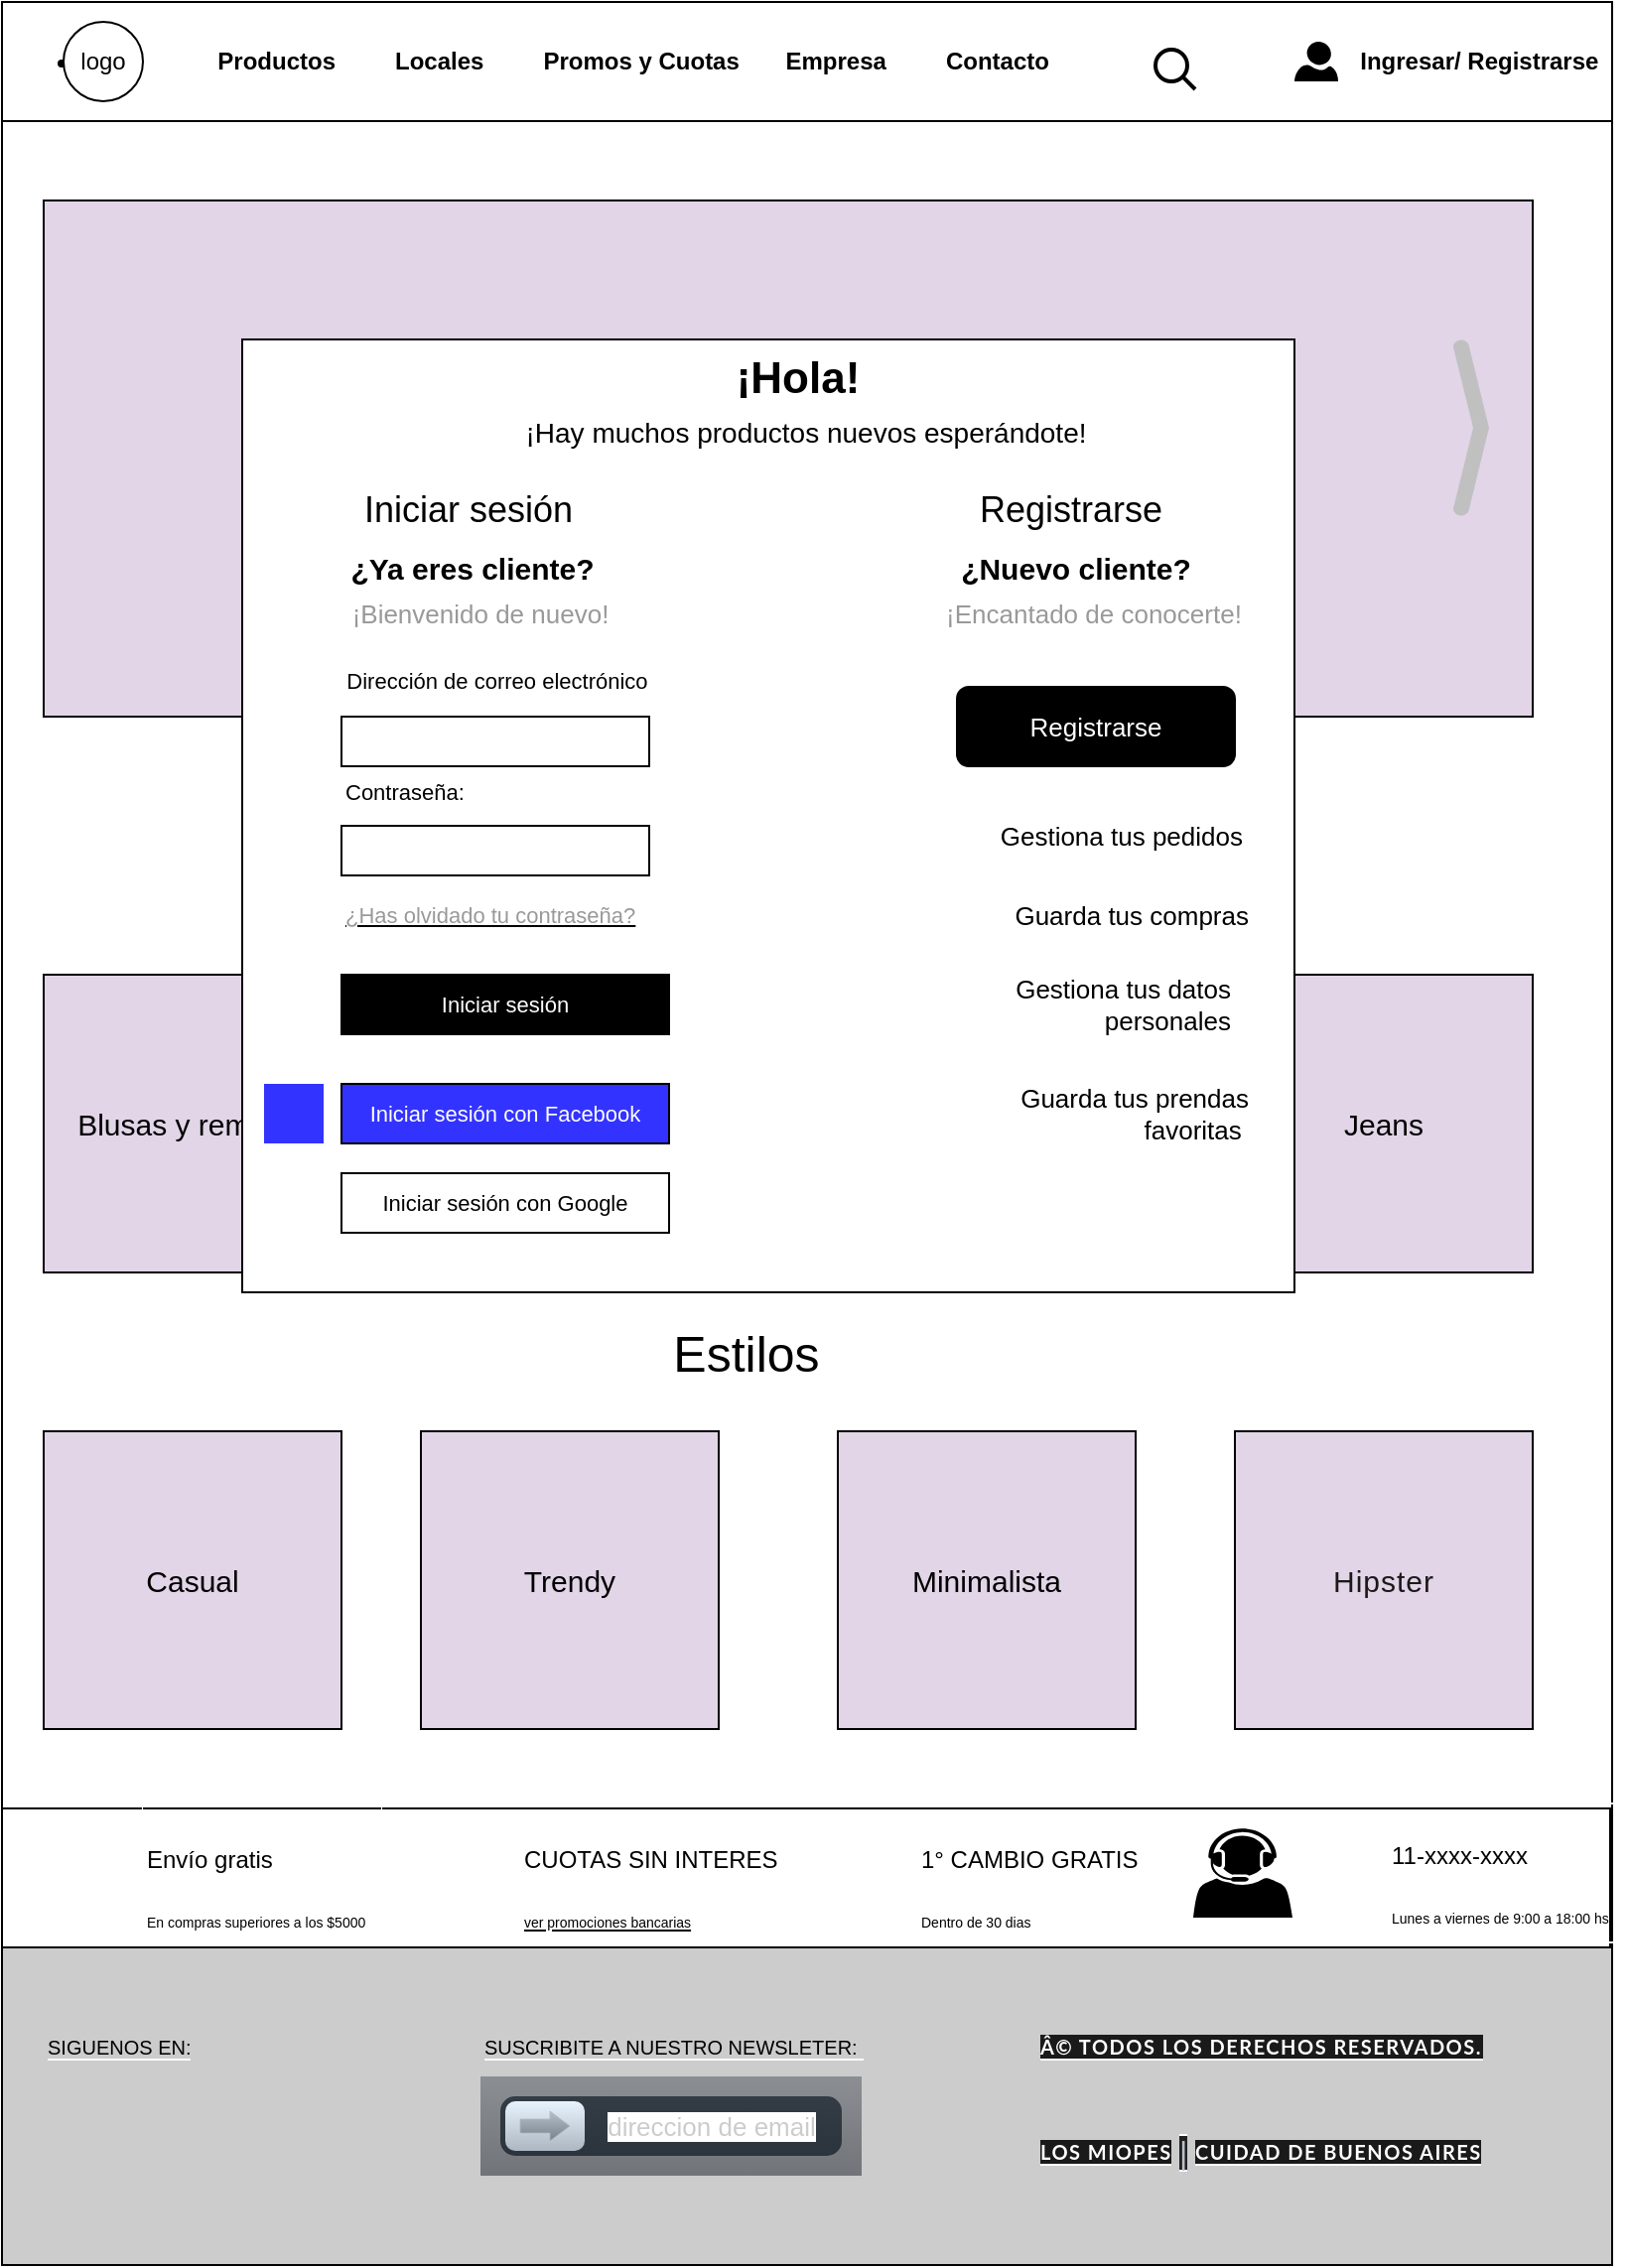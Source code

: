 <mxfile version="15.6.8" type="google"><diagram id="x5G42Y-aY03xVR_aX7rE" name="Page-1"><mxGraphModel dx="866" dy="450" grid="1" gridSize="10" guides="1" tooltips="1" connect="1" arrows="1" fold="1" page="1" pageScale="1" pageWidth="827" pageHeight="1169" math="0" shadow="0"><root><mxCell id="0"/><mxCell id="1" parent="0"/><UserObject label="" id="mK6-LRvPOSYUDMHsRuZm-2"><mxCell style="rounded=0;whiteSpace=wrap;html=1;strokeColor=#000000;fillColor=#FFFFFF;gradientColor=#ffffff;strokeWidth=1;" vertex="1" parent="1"><mxGeometry x="9" y="10" width="811" height="1140" as="geometry"/></mxCell></UserObject><mxCell id="mK6-LRvPOSYUDMHsRuZm-3" value="&lt;ul&gt;&lt;li&gt;&lt;b&gt;&amp;nbsp; &amp;nbsp; &amp;nbsp; &amp;nbsp; &amp;nbsp; &amp;nbsp; &amp;nbsp; &amp;nbsp; &amp;nbsp; &amp;nbsp; Productos&amp;nbsp; &amp;nbsp; &amp;nbsp; &amp;nbsp; &amp;nbsp;Locales&amp;nbsp; &amp;nbsp; &amp;nbsp; &amp;nbsp; &amp;nbsp;Promos y Cuotas&amp;nbsp; &amp;nbsp; &amp;nbsp; &amp;nbsp;Empresa&amp;nbsp; &amp;nbsp; &amp;nbsp; &amp;nbsp; &amp;nbsp;Contacto&amp;nbsp; &amp;nbsp; &amp;nbsp; &amp;nbsp; &amp;nbsp; &amp;nbsp; &amp;nbsp; &amp;nbsp; &amp;nbsp; &amp;nbsp; &amp;nbsp; &amp;nbsp; &amp;nbsp; &amp;nbsp; &amp;nbsp; &amp;nbsp; &amp;nbsp; &amp;nbsp; &amp;nbsp; &amp;nbsp; &amp;nbsp; &amp;nbsp; &amp;nbsp; &amp;nbsp;Ingresar/ Registrarse&lt;/b&gt;&lt;/li&gt;&lt;/ul&gt;" style="rounded=0;whiteSpace=wrap;html=1;align=left;" vertex="1" parent="1"><mxGeometry x="9" y="10" width="811" height="60" as="geometry"/></mxCell><mxCell id="mK6-LRvPOSYUDMHsRuZm-4" value="logo" style="ellipse;whiteSpace=wrap;html=1;aspect=fixed;" vertex="1" parent="1"><mxGeometry x="40" y="20" width="40" height="40" as="geometry"/></mxCell><mxCell id="mK6-LRvPOSYUDMHsRuZm-5" value="" style="html=1;verticalLabelPosition=bottom;align=center;labelBackgroundColor=#ffffff;verticalAlign=top;strokeWidth=2;strokeColor=#000000;shadow=0;dashed=0;shape=mxgraph.ios7.icons.looking_glass;" vertex="1" parent="1"><mxGeometry x="590" y="34" width="20" height="20" as="geometry"/></mxCell><mxCell id="mK6-LRvPOSYUDMHsRuZm-6" value="" style="shape=image;html=1;verticalAlign=top;verticalLabelPosition=bottom;labelBackgroundColor=#ffffff;imageAspect=0;aspect=fixed;image=https://cdn0.iconfinder.com/data/icons/mobile-basic-vol-1/32/Tote_Bag-128.png;strokeColor=#000000;" vertex="1" parent="1"><mxGeometry x="620" y="26" width="28" height="28" as="geometry"/></mxCell><mxCell id="mK6-LRvPOSYUDMHsRuZm-7" value="" style="verticalLabelPosition=bottom;html=1;verticalAlign=top;align=center;strokeColor=none;fillColor=#000000;shape=mxgraph.azure.user;" vertex="1" parent="1"><mxGeometry x="660" y="30" width="22" height="20" as="geometry"/></mxCell><mxCell id="mK6-LRvPOSYUDMHsRuZm-8" value="&lt;font style=&quot;font-size: 18px&quot;&gt;IMAGEN&amp;nbsp;&lt;/font&gt;" style="rounded=0;whiteSpace=wrap;html=1;strokeColor=#000000;fillColor=#E1D5E7;align=center;" vertex="1" parent="1"><mxGeometry x="30" y="110" width="750" height="260" as="geometry"/></mxCell><mxCell id="mK6-LRvPOSYUDMHsRuZm-9" value="&lt;font style=&quot;font-size: 25px&quot;&gt;Popular ahora&lt;/font&gt;" style="rounded=0;whiteSpace=wrap;html=1;fontSize=18;strokeColor=#FFFFFF;fillColor=#FFFFFF;align=center;strokeWidth=0;" vertex="1" parent="1"><mxGeometry x="240" y="370" width="350" height="50" as="geometry"/></mxCell><mxCell id="mK6-LRvPOSYUDMHsRuZm-10" value="" style="endArrow=none;html=1;rounded=0;fontSize=18;strokeColor=#000000;strokeWidth=5;" edge="1" parent="1"><mxGeometry relative="1" as="geometry"><mxPoint x="388" y="409" as="sourcePoint"/><mxPoint x="458" y="409" as="targetPoint"/></mxGeometry></mxCell><mxCell id="mK6-LRvPOSYUDMHsRuZm-11" value="short" style="rounded=0;whiteSpace=wrap;html=1;fontSize=15;strokeColor=#000000;strokeWidth=1;fillColor=#FFFFFF;align=center;" vertex="1" parent="1"><mxGeometry x="390" y="420" width="120" height="30" as="geometry"/></mxCell><mxCell id="mK6-LRvPOSYUDMHsRuZm-12" value="vestidos" style="rounded=0;whiteSpace=wrap;html=1;fontSize=15;strokeColor=#000000;strokeWidth=1;fillColor=#FFFFFF;align=center;" vertex="1" parent="1"><mxGeometry x="519" y="420" width="120" height="30" as="geometry"/></mxCell><mxCell id="mK6-LRvPOSYUDMHsRuZm-13" value="jean" style="rounded=0;whiteSpace=wrap;html=1;fontSize=15;strokeColor=#000000;strokeWidth=1;fillColor=#FFFFFF;align=center;" vertex="1" parent="1"><mxGeometry x="260" y="420" width="120" height="30" as="geometry"/></mxCell><mxCell id="mK6-LRvPOSYUDMHsRuZm-14" value="blusas" style="rounded=0;whiteSpace=wrap;html=1;fontSize=15;strokeColor=#000000;strokeWidth=1;fillColor=#FFFFFF;align=center;" vertex="1" parent="1"><mxGeometry x="130" y="420" width="120" height="30" as="geometry"/></mxCell><mxCell id="mK6-LRvPOSYUDMHsRuZm-15" value="Jeans" style="whiteSpace=wrap;html=1;aspect=fixed;fontSize=15;strokeColor=#000000;strokeWidth=1;fillColor=#E1D5E7;align=center;" vertex="1" parent="1"><mxGeometry x="630" y="500" width="150" height="150" as="geometry"/></mxCell><mxCell id="mK6-LRvPOSYUDMHsRuZm-17" value="Vestidos y monos" style="whiteSpace=wrap;html=1;aspect=fixed;fontSize=15;strokeColor=#000000;strokeWidth=1;fillColor=#E1D5E7;align=center;" vertex="1" parent="1"><mxGeometry x="220" y="500" width="150" height="150" as="geometry"/></mxCell><mxCell id="mK6-LRvPOSYUDMHsRuZm-18" value="Blusas y remeras" style="whiteSpace=wrap;html=1;aspect=fixed;fontSize=15;strokeColor=#000000;strokeWidth=1;fillColor=#E1D5E7;align=center;" vertex="1" parent="1"><mxGeometry x="30" y="500" width="150" height="150" as="geometry"/></mxCell><mxCell id="mK6-LRvPOSYUDMHsRuZm-19" value="&lt;font style=&quot;font-size: 25px&quot;&gt;Estilos&lt;/font&gt;" style="rounded=0;whiteSpace=wrap;html=1;fontSize=15;strokeWidth=1;align=center;strokeColor=#FFFFFF;" vertex="1" parent="1"><mxGeometry x="129" y="660" width="510" height="60" as="geometry"/></mxCell><mxCell id="mK6-LRvPOSYUDMHsRuZm-20" value="Casual" style="whiteSpace=wrap;html=1;aspect=fixed;fontSize=15;strokeColor=#000000;strokeWidth=1;fillColor=#E1D5E7;align=center;" vertex="1" parent="1"><mxGeometry x="30" y="730" width="150" height="150" as="geometry"/></mxCell><mxCell id="mK6-LRvPOSYUDMHsRuZm-21" value="" style="rounded=0;whiteSpace=wrap;html=1;fontSize=25;strokeColor=#000000;strokeWidth=1;fillColor=#FFFFFF;align=left;" vertex="1" parent="1"><mxGeometry x="9" y="920" width="810" height="70" as="geometry"/></mxCell><mxCell id="mK6-LRvPOSYUDMHsRuZm-22" value="Trendy" style="whiteSpace=wrap;html=1;aspect=fixed;fontSize=15;strokeColor=#000000;strokeWidth=1;fillColor=#E1D5E7;align=center;" vertex="1" parent="1"><mxGeometry x="220" y="730" width="150" height="150" as="geometry"/></mxCell><mxCell id="mK6-LRvPOSYUDMHsRuZm-23" value="Minimalista" style="whiteSpace=wrap;html=1;aspect=fixed;fontSize=15;strokeColor=#000000;strokeWidth=1;fillColor=#E1D5E7;align=center;" vertex="1" parent="1"><mxGeometry x="430" y="730" width="150" height="150" as="geometry"/></mxCell><mxCell id="mK6-LRvPOSYUDMHsRuZm-24" value="&lt;h3 style=&quot;box-sizing: border-box ; font-family: &amp;#34;montserrat&amp;#34; , &amp;#34;arial&amp;#34; , &amp;#34;helvetica&amp;#34; , sans-serif ; font-weight: 500 ; line-height: 1.4 ; color: rgb(27 , 25 , 25) ; margin: 20px 0px ; padding: 0px ; border: 0px ; font-stretch: inherit ; vertical-align: baseline ; letter-spacing: 0.5px&quot;&gt;&lt;span style=&quot;background-color: rgb(225 , 213 , 231)&quot;&gt;&lt;font style=&quot;font-size: 15px&quot;&gt;Hipster&lt;/font&gt;&lt;/span&gt;&lt;/h3&gt;" style="whiteSpace=wrap;html=1;aspect=fixed;fontSize=15;strokeColor=#000000;strokeWidth=1;fillColor=#E1D5E7;align=center;" vertex="1" parent="1"><mxGeometry x="630" y="730" width="150" height="150" as="geometry"/></mxCell><mxCell id="mK6-LRvPOSYUDMHsRuZm-25" value="" style="shape=image;html=1;verticalAlign=top;verticalLabelPosition=bottom;labelBackgroundColor=#ffffff;imageAspect=0;aspect=fixed;image=https://cdn2.iconfinder.com/data/icons/e-commerce-glyph-2/614/23_-_Truck-128.png;fontSize=25;strokeColor=#000000;strokeWidth=1;fillColor=none;gradientColor=#000000;" vertex="1" parent="1"><mxGeometry x="15" y="930" width="55" height="55" as="geometry"/></mxCell><mxCell id="mK6-LRvPOSYUDMHsRuZm-26" value="" style="shape=image;html=1;verticalAlign=top;verticalLabelPosition=bottom;labelBackgroundColor=#ffffff;imageAspect=0;aspect=fixed;image=https://cdn2.iconfinder.com/data/icons/maki/100/credit-card-128.png;sketch=0;fontSize=25;strokeColor=#000000;strokeWidth=1;fillColor=none;gradientColor=#000000;" vertex="1" parent="1"><mxGeometry x="200" y="920" width="60" height="60" as="geometry"/></mxCell><mxCell id="mK6-LRvPOSYUDMHsRuZm-27" value="&lt;font&gt;&lt;font style=&quot;font-size: 12px&quot;&gt;Envío gratis&lt;/font&gt;&lt;br&gt;&lt;font style=&quot;font-size: 7px&quot;&gt;En compras superiores a los $5000&lt;/font&gt;&lt;/font&gt;" style="rounded=0;whiteSpace=wrap;html=1;labelBackgroundColor=#FFFFFF;sketch=0;fontSize=25;fontColor=#000000;strokeColor=#FFFFFF;strokeWidth=1;fillColor=none;gradientColor=#000000;align=left;" vertex="1" parent="1"><mxGeometry x="80" y="920" width="120" height="70" as="geometry"/></mxCell><mxCell id="mK6-LRvPOSYUDMHsRuZm-28" value="" style="endArrow=none;html=1;rounded=0;fontSize=18;strokeColor=#000000;strokeWidth=1;exitX=0;exitY=1;exitDx=0;exitDy=0;" edge="1" parent="1"><mxGeometry relative="1" as="geometry"><mxPoint x="356" y="1080" as="sourcePoint"/><mxPoint x="610" y="1080" as="targetPoint"/></mxGeometry></mxCell><mxCell id="mK6-LRvPOSYUDMHsRuZm-29" value="" style="endArrow=none;html=1;rounded=0;fontSize=18;strokeColor=#000000;strokeWidth=1;exitX=0;exitY=1;exitDx=0;exitDy=0;" edge="1" parent="1"><mxGeometry relative="1" as="geometry"><mxPoint x="306" y="920" as="sourcePoint"/><mxPoint x="560" y="920" as="targetPoint"/></mxGeometry></mxCell><mxCell id="mK6-LRvPOSYUDMHsRuZm-30" value="" style="shape=image;html=1;verticalAlign=top;verticalLabelPosition=bottom;labelBackgroundColor=#ffffff;imageAspect=0;aspect=fixed;image=https://cdn0.iconfinder.com/data/icons/analytic-investment-and-balanced-scorecard/512/171_inbox_mail_box_container_delivery_parcel-128.png;sketch=0;fontSize=9;fontColor=#000000;strokeColor=#FFFFFF;strokeWidth=1;fillColor=none;gradientColor=#000000;" vertex="1" parent="1"><mxGeometry x="410" y="920" width="60" height="60" as="geometry"/></mxCell><mxCell id="mK6-LRvPOSYUDMHsRuZm-31" value="&lt;font&gt;&lt;span style=&quot;font-size: 12px&quot;&gt;1° CAMBIO GRATIS&amp;nbsp;&lt;/span&gt;&lt;br&gt;&lt;font size=&quot;1&quot;&gt;&lt;span style=&quot;font-size: 7px&quot;&gt;Dentro de 30 dias&lt;/span&gt;&lt;/font&gt;&lt;br&gt;&lt;/font&gt;" style="rounded=0;whiteSpace=wrap;html=1;labelBackgroundColor=#FFFFFF;sketch=0;fontSize=25;fontColor=#000000;strokeColor=#FFFFFF;strokeWidth=1;fillColor=none;gradientColor=#000000;align=left;" vertex="1" parent="1"><mxGeometry x="470" y="920" width="170" height="70" as="geometry"/></mxCell><mxCell id="mK6-LRvPOSYUDMHsRuZm-32" value="&lt;font&gt;&lt;font style=&quot;font-size: 12px&quot;&gt;CUOTAS SIN INTERES&lt;/font&gt;&lt;br&gt;&lt;font size=&quot;1&quot; style=&quot;line-height: 1.2&quot;&gt;&lt;u style=&quot;font-size: 7px&quot;&gt;ver promociones bancarias&lt;/u&gt;&lt;/font&gt;&lt;br&gt;&lt;/font&gt;" style="rounded=0;whiteSpace=wrap;html=1;labelBackgroundColor=#FFFFFF;sketch=0;fontSize=25;fontColor=#000000;strokeColor=#FFFFFF;strokeWidth=1;fillColor=none;gradientColor=#000000;align=left;" vertex="1" parent="1"><mxGeometry x="270" y="920" width="170" height="70" as="geometry"/></mxCell><mxCell id="mK6-LRvPOSYUDMHsRuZm-33" value="" style="endArrow=none;html=1;rounded=0;fontSize=18;strokeColor=#000000;strokeWidth=1;exitX=0;exitY=0;exitDx=0;exitDy=0;entryX=1;entryY=0;entryDx=0;entryDy=0;" edge="1" parent="1" source="mK6-LRvPOSYUDMHsRuZm-27" target="mK6-LRvPOSYUDMHsRuZm-27"><mxGeometry relative="1" as="geometry"><mxPoint x="80" y="920" as="sourcePoint"/><mxPoint x="337" y="920" as="targetPoint"/><Array as="points"><mxPoint x="200" y="920"/></Array></mxGeometry></mxCell><mxCell id="mK6-LRvPOSYUDMHsRuZm-34" value="" style="endArrow=none;html=1;rounded=0;fontSize=18;strokeColor=#000000;strokeWidth=1;exitX=0;exitY=1;exitDx=0;exitDy=0;" edge="1" parent="1"><mxGeometry relative="1" as="geometry"><mxPoint x="278" y="990" as="sourcePoint"/><mxPoint x="532" y="990" as="targetPoint"/></mxGeometry></mxCell><mxCell id="mK6-LRvPOSYUDMHsRuZm-35" value="" style="endArrow=none;html=1;rounded=0;fontSize=18;strokeColor=#000000;strokeWidth=1;exitX=0;exitY=1;exitDx=0;exitDy=0;startArrow=none;" edge="1" parent="1"><mxGeometry relative="1" as="geometry"><mxPoint x="230" y="1134" as="sourcePoint"/><mxPoint x="334" y="990" as="targetPoint"/></mxGeometry></mxCell><mxCell id="mK6-LRvPOSYUDMHsRuZm-36" value="" style="endArrow=none;html=1;rounded=0;fontSize=18;strokeColor=#000000;strokeWidth=1;exitX=0;exitY=1;exitDx=0;exitDy=0;" edge="1" parent="1"><mxGeometry relative="1" as="geometry"><mxPoint x="220" y="920" as="sourcePoint"/><mxPoint x="474" y="920" as="targetPoint"/></mxGeometry></mxCell><mxCell id="mK6-LRvPOSYUDMHsRuZm-37" value="" style="endArrow=none;html=1;rounded=0;fontSize=18;strokeColor=#000000;strokeWidth=1;exitX=0;exitY=1;exitDx=0;exitDy=0;" edge="1" parent="1"><mxGeometry relative="1" as="geometry"><mxPoint x="452" y="990" as="sourcePoint"/><mxPoint x="706" y="990" as="targetPoint"/></mxGeometry></mxCell><mxCell id="mK6-LRvPOSYUDMHsRuZm-38" value="" style="endArrow=none;html=1;rounded=0;fontSize=18;strokeColor=#000000;strokeWidth=1;exitX=0;exitY=1;exitDx=0;exitDy=0;" edge="1" parent="1"><mxGeometry relative="1" as="geometry"><mxPoint x="414" y="920" as="sourcePoint"/><mxPoint x="668" y="920" as="targetPoint"/></mxGeometry></mxCell><mxCell id="mK6-LRvPOSYUDMHsRuZm-39" value="" style="sketch=0;pointerEvents=1;shadow=0;dashed=0;html=1;strokeColor=none;fillColor=#000000;labelPosition=center;verticalLabelPosition=bottom;verticalAlign=top;outlineConnect=0;align=center;shape=mxgraph.office.users.call_center_agent;labelBackgroundColor=#FFFFFF;fontSize=7;fontColor=#000000;" vertex="1" parent="1"><mxGeometry x="609" y="930" width="50" height="45" as="geometry"/></mxCell><mxCell id="mK6-LRvPOSYUDMHsRuZm-40" value="&lt;font&gt;&lt;span style=&quot;font-size: 12px&quot;&gt;11-xxxx-xxxx&lt;br&gt;&lt;/span&gt;&lt;font style=&quot;font-size: 7px&quot;&gt;Lunes a viernes de 9:00 a 18:00 hs&lt;/font&gt;&lt;br&gt;&lt;/font&gt;" style="rounded=0;whiteSpace=wrap;html=1;labelBackgroundColor=#FFFFFF;sketch=0;fontSize=25;fontColor=#000000;strokeColor=#FFFFFF;strokeWidth=1;fillColor=none;gradientColor=#000000;align=left;" vertex="1" parent="1"><mxGeometry x="707" y="917.5" width="120" height="70" as="geometry"/></mxCell><mxCell id="mK6-LRvPOSYUDMHsRuZm-41" value="" style="shape=image;html=1;verticalAlign=top;verticalLabelPosition=bottom;labelBackgroundColor=#ffffff;imageAspect=0;aspect=fixed;image=https://cdn3.iconfinder.com/data/icons/outline-style-1/512/phone-128.png;sketch=0;fontSize=7;fontColor=#000000;strokeColor=#FFFFFF;strokeWidth=1;fillColor=#000000;gradientColor=#000000;imageBackground=#FFFFFF;" vertex="1" parent="1"><mxGeometry x="677" y="930" width="22" height="22" as="geometry"/></mxCell><mxCell id="mK6-LRvPOSYUDMHsRuZm-42" value="" style="endArrow=none;html=1;rounded=0;fontSize=18;strokeColor=#000000;strokeWidth=1;exitX=0;exitY=1;exitDx=0;exitDy=0;" edge="1" parent="1"><mxGeometry relative="1" as="geometry"><mxPoint x="544" y="920" as="sourcePoint"/><mxPoint x="798" y="920" as="targetPoint"/></mxGeometry></mxCell><mxCell id="mK6-LRvPOSYUDMHsRuZm-43" value="" style="rounded=0;whiteSpace=wrap;html=1;labelBackgroundColor=#FFFFFF;sketch=0;fontSize=7;fontColor=#000000;strokeColor=#000000;strokeWidth=1;fillColor=#CCCCCC;align=left;gradientDirection=south;" vertex="1" parent="1"><mxGeometry x="9" y="990" width="811" height="160" as="geometry"/></mxCell><mxCell id="mK6-LRvPOSYUDMHsRuZm-44" value="&lt;font size=&quot;1&quot; style=&quot;background-color: rgb(204 , 204 , 204)&quot;&gt;SIGUENOS EN:&lt;/font&gt;" style="rounded=0;whiteSpace=wrap;html=1;labelBackgroundColor=#FFFFFF;sketch=0;fontSize=7;fontColor=#000000;strokeColor=#CCCCCC;strokeWidth=1;fillColor=#CCCCCC;gradientColor=none;gradientDirection=south;align=left;" vertex="1" parent="1"><mxGeometry x="30" y="1010" width="120" height="60" as="geometry"/></mxCell><mxCell id="mK6-LRvPOSYUDMHsRuZm-45" value="" style="shape=image;html=1;verticalAlign=top;verticalLabelPosition=bottom;labelBackgroundColor=#ffffff;imageAspect=0;aspect=fixed;image=https://cdn4.iconfinder.com/data/icons/miu-black-social-2/60/facebook-128.png;sketch=0;fontSize=12;fontColor=#000000;strokeColor=#CCCCCC;strokeWidth=1;fillColor=#CCCCCC;gradientColor=none;gradientDirection=south;" vertex="1" parent="1"><mxGeometry x="27.5" y="1055" width="30" height="30" as="geometry"/></mxCell><mxCell id="mK6-LRvPOSYUDMHsRuZm-46" value="" style="shape=image;html=1;verticalAlign=top;verticalLabelPosition=bottom;labelBackgroundColor=#ffffff;imageAspect=0;aspect=fixed;image=https://cdn1.iconfinder.com/data/icons/social-media-circle-7/512/Circled_Instagram_svg-128.png;sketch=0;fontSize=12;fontColor=#000000;strokeColor=#CCCCCC;strokeWidth=1;fillColor=#CCCCCC;gradientColor=none;gradientDirection=south;" vertex="1" parent="1"><mxGeometry x="70" y="1055" width="35" height="35" as="geometry"/></mxCell><mxCell id="mK6-LRvPOSYUDMHsRuZm-47" value="" style="shape=image;html=1;verticalAlign=top;verticalLabelPosition=bottom;labelBackgroundColor=#ffffff;imageAspect=0;aspect=fixed;image=https://cdn4.iconfinder.com/data/icons/miu-black-social-2/60/pinterest-128.png;sketch=0;fontSize=12;fontColor=#000000;strokeColor=#CCCCCC;strokeWidth=1;fillColor=#CCCCCC;gradientColor=none;gradientDirection=south;" vertex="1" parent="1"><mxGeometry x="115" y="1055" width="35" height="35" as="geometry"/></mxCell><mxCell id="mK6-LRvPOSYUDMHsRuZm-48" value="" style="shape=image;html=1;verticalAlign=top;verticalLabelPosition=bottom;labelBackgroundColor=#ffffff;imageAspect=0;aspect=fixed;image=https://cdn4.iconfinder.com/data/icons/miu-black-social-2/60/twitter-128.png;sketch=0;fontSize=12;fontColor=#000000;strokeColor=#CCCCCC;strokeWidth=1;fillColor=#CCCCCC;gradientColor=none;gradientDirection=south;" vertex="1" parent="1"><mxGeometry x="162" y="1055" width="38" height="38" as="geometry"/></mxCell><mxCell id="mK6-LRvPOSYUDMHsRuZm-49" value="&lt;font size=&quot;1&quot;&gt;&lt;span style=&quot;background-color: rgb(204 , 204 , 204)&quot;&gt;SUSCRIBITE A NUESTRO NEWSLETER:&amp;nbsp;&lt;/span&gt;&lt;/font&gt;" style="rounded=0;whiteSpace=wrap;html=1;labelBackgroundColor=#FFFFFF;sketch=0;fontSize=7;fontColor=#000000;strokeColor=#CCCCCC;strokeWidth=1;fillColor=#CCCCCC;gradientColor=none;gradientDirection=south;align=left;" vertex="1" parent="1"><mxGeometry x="250" y="1010" width="200" height="60" as="geometry"/></mxCell><mxCell id="mK6-LRvPOSYUDMHsRuZm-50" value="&lt;span style=&quot;background-color: rgb(255 , 255 , 255)&quot;&gt;direccion de email&lt;/span&gt;" style="strokeWidth=1;html=1;shadow=0;dashed=0;shape=mxgraph.ios.iLockButton;fontColor=#cccccc;fontSize=13;mainText=;spacingLeft=50;spacingRight=10;align=center;sketch=0;labelBackgroundColor=#CCCCCC;fillColor=#FFFFFF;gradientColor=none;gradientDirection=south;" vertex="1" parent="1"><mxGeometry x="250" y="1055" width="192" height="50" as="geometry"/></mxCell><mxCell id="mK6-LRvPOSYUDMHsRuZm-51" value="&lt;span style=&quot;font-family: lato, sans-serif; font-size: 10px; font-weight: 700; letter-spacing: 0.75px; text-transform: uppercase; background-color: rgb(26, 26, 26);&quot;&gt;Â© TODOS LOS DERECHOS RESERVADOS.&lt;/span&gt;" style="rounded=0;whiteSpace=wrap;html=1;labelBackgroundColor=#FFFFFF;sketch=0;fontSize=7;fontColor=#FFFFFF;strokeColor=#CCCCCC;strokeWidth=1;fillColor=#CCCCCC;gradientColor=none;gradientDirection=south;align=left;" vertex="1" parent="1"><mxGeometry x="530" y="1010" width="240" height="60" as="geometry"/></mxCell><mxCell id="mK6-LRvPOSYUDMHsRuZm-52" value="&lt;font face=&quot;lato, sans-serif&quot;&gt;&lt;span style=&quot;font-size: 10px ; letter-spacing: 0.75px ; text-transform: uppercase ; background-color: rgb(26 , 26 , 26)&quot;&gt;&lt;b&gt;Los Miopes&lt;/b&gt;&lt;/span&gt;&lt;/font&gt;" style="rounded=0;whiteSpace=wrap;html=1;labelBackgroundColor=#FFFFFF;sketch=0;fontSize=7;fontColor=#FFFFFF;strokeColor=#CCCCCC;strokeWidth=1;fillColor=#CCCCCC;gradientColor=none;gradientDirection=south;align=left;" vertex="1" parent="1"><mxGeometry x="530" y="1080" width="80" height="25" as="geometry"/></mxCell><mxCell id="mK6-LRvPOSYUDMHsRuZm-53" value="&lt;font face=&quot;lato, sans-serif&quot;&gt;&lt;span style=&quot;font-size: 10px ; letter-spacing: 0.75px ; text-transform: uppercase ; background-color: rgb(26 , 26 , 26)&quot;&gt;&lt;b&gt;CUIDAD DE BUENOS AIRES&lt;/b&gt;&lt;/span&gt;&lt;/font&gt;" style="rounded=0;whiteSpace=wrap;html=1;labelBackgroundColor=#FFFFFF;sketch=0;fontSize=7;fontColor=#FFFFFF;strokeColor=#CCCCCC;strokeWidth=1;fillColor=#CCCCCC;gradientColor=none;gradientDirection=south;align=left;" vertex="1" parent="1"><mxGeometry x="608" y="1080" width="160" height="25" as="geometry"/></mxCell><mxCell id="mK6-LRvPOSYUDMHsRuZm-54" value="&lt;span style=&quot;color: rgb(189 , 193 , 198) ; font-family: &amp;#34;arial&amp;#34; , sans-serif ; font-size: 16px ; background-color: rgb(32 , 33 , 36)&quot;&gt;|&lt;/span&gt;" style="rounded=0;whiteSpace=wrap;html=1;labelBackgroundColor=#FFFFFF;sketch=0;fontSize=7;fontColor=#FFFFFF;strokeColor=#CCCCCC;strokeWidth=1;fillColor=#CCCCCC;gradientColor=none;gradientDirection=south;align=left;" vertex="1" parent="1"><mxGeometry x="600" y="1080" height="25" as="geometry"/></mxCell><mxCell id="mK6-LRvPOSYUDMHsRuZm-55" value="" style="html=1;verticalLabelPosition=bottom;labelBackgroundColor=#ffffff;verticalAlign=top;shadow=0;dashed=0;strokeWidth=2;shape=mxgraph.ios7.misc.expand;fillColor=#c0c0c0;direction=south;" vertex="1" parent="1"><mxGeometry x="740" y="180" width="18" height="89" as="geometry"/></mxCell><mxCell id="mK6-LRvPOSYUDMHsRuZm-56" value="" style="rounded=0;whiteSpace=wrap;html=1;" vertex="1" parent="1"><mxGeometry x="130" y="180" width="530" height="480" as="geometry"/></mxCell><mxCell id="mK6-LRvPOSYUDMHsRuZm-57" value="&lt;font style=&quot;font-size: 22px&quot;&gt;&lt;b&gt;¡Hola!&lt;/b&gt;&lt;/font&gt;" style="rounded=0;whiteSpace=wrap;html=1;strokeColor=#FFFFFF;" vertex="1" parent="1"><mxGeometry x="180" y="190" width="460" height="20" as="geometry"/></mxCell><mxCell id="mK6-LRvPOSYUDMHsRuZm-58" value="" style="shape=image;html=1;verticalAlign=top;verticalLabelPosition=bottom;labelBackgroundColor=#ffffff;imageAspect=0;aspect=fixed;image=https://cdn3.iconfinder.com/data/icons/linecons-free-vector-icons-pack/32/bubble-128.png;rounded=0;shadow=0;glass=0;sketch=0;fontFamily=Comic Sans MS;fontSize=18;fontColor=#CCCCCC;strokeColor=#FFFFFF;strokeWidth=1;fillColor=default;gradientColor=none;" vertex="1" parent="1"><mxGeometry x="750" y="850" width="60" height="60" as="geometry"/></mxCell><mxCell id="mK6-LRvPOSYUDMHsRuZm-59" value="" style="shape=image;html=1;verticalAlign=top;verticalLabelPosition=bottom;labelBackgroundColor=#ffffff;imageAspect=0;aspect=fixed;image=https://cdn4.iconfinder.com/data/icons/picons-social/57/23-whatsapp-2-128.png;rounded=0;shadow=0;glass=0;sketch=0;fontFamily=Comic Sans MS;fontSize=18;fontColor=#CCCCCC;strokeColor=#FFFFFF;strokeWidth=1;fillColor=default;gradientColor=none;" vertex="1" parent="1"><mxGeometry x="682" y="850" width="60" height="60" as="geometry"/></mxCell><mxCell id="mK6-LRvPOSYUDMHsRuZm-60" value="&lt;span style=&quot;background-color: rgb(255 , 255 , 255)&quot;&gt;&lt;font style=&quot;font-size: 14px&quot;&gt;¡Hay muchos productos nuevos esperándote!&lt;/font&gt;&lt;/span&gt;" style="rounded=0;whiteSpace=wrap;html=1;fontSize=22;strokeColor=#FFFFFF;" vertex="1" parent="1"><mxGeometry x="239" y="210" width="350" height="30" as="geometry"/></mxCell><mxCell id="mK6-LRvPOSYUDMHsRuZm-61" value="&lt;font style=&quot;font-size: 18px&quot;&gt;Iniciar sesión&lt;/font&gt;" style="rounded=0;whiteSpace=wrap;html=1;fontSize=22;strokeColor=#FFFFFF;" vertex="1" parent="1"><mxGeometry x="173.5" y="250" width="140" height="30" as="geometry"/></mxCell><mxCell id="mK6-LRvPOSYUDMHsRuZm-62" value="" style="rounded=0;whiteSpace=wrap;html=1;fontSize=18;fontColor=#000000;strokeColor=default;fillColor=default;align=center;" vertex="1" parent="1"><mxGeometry x="180" y="370" width="155" height="25" as="geometry"/></mxCell><mxCell id="mK6-LRvPOSYUDMHsRuZm-63" value="&lt;span style=&quot;font-size: 18px&quot;&gt;Registrarse&amp;nbsp;&lt;/span&gt;" style="rounded=0;whiteSpace=wrap;html=1;fontSize=22;strokeColor=#FFFFFF;" vertex="1" parent="1"><mxGeometry x="480" y="250" width="140" height="30" as="geometry"/></mxCell><mxCell id="mK6-LRvPOSYUDMHsRuZm-64" value="&lt;font style=&quot;font-size: 11px&quot;&gt;Dirección de correo electrónico&amp;nbsp;&lt;/font&gt;" style="rounded=0;whiteSpace=wrap;html=1;fontSize=18;strokeColor=#FFFFFF;align=center;" vertex="1" parent="1"><mxGeometry x="180" y="340" width="160" height="20" as="geometry"/></mxCell><mxCell id="mK6-LRvPOSYUDMHsRuZm-67" value="Contraseña:" style="rounded=0;whiteSpace=wrap;html=1;fontSize=11;strokeColor=#FFFFFF;align=left;" vertex="1" parent="1"><mxGeometry x="180" y="400" width="155" height="15" as="geometry"/></mxCell><mxCell id="mK6-LRvPOSYUDMHsRuZm-70" value="" style="rounded=0;whiteSpace=wrap;html=1;fontSize=18;fontColor=#000000;strokeColor=#000000;fillColor=default;align=center;" vertex="1" parent="1"><mxGeometry x="180" y="425" width="155" height="25" as="geometry"/></mxCell><mxCell id="mK6-LRvPOSYUDMHsRuZm-72" value="&lt;u&gt;&lt;font color=&quot;#999999&quot;&gt;¿Has olvidado tu contraseña?&lt;/font&gt;&lt;/u&gt;" style="rounded=0;whiteSpace=wrap;html=1;fontSize=11;strokeColor=#FFFFFF;align=left;" vertex="1" parent="1"><mxGeometry x="180" y="460" width="160" height="20" as="geometry"/></mxCell><mxCell id="mK6-LRvPOSYUDMHsRuZm-73" value="&lt;font color=&quot;#ffffff&quot;&gt;Iniciar sesión&lt;/font&gt;" style="rounded=0;whiteSpace=wrap;html=1;fontSize=11;fontColor=#999999;strokeColor=#000000;align=center;fillColor=#000000;" vertex="1" parent="1"><mxGeometry x="180" y="500" width="165" height="30" as="geometry"/></mxCell><mxCell id="mK6-LRvPOSYUDMHsRuZm-74" value="Iniciar sesión con Facebook" style="rounded=0;whiteSpace=wrap;html=1;fontSize=11;fontColor=#FFFFFF;strokeColor=#000000;fillColor=#3333FF;align=center;" vertex="1" parent="1"><mxGeometry x="180" y="555" width="165" height="30" as="geometry"/></mxCell><mxCell id="mK6-LRvPOSYUDMHsRuZm-76" value="" style="shape=image;html=1;verticalAlign=top;verticalLabelPosition=bottom;labelBackgroundColor=#ffffff;imageAspect=0;aspect=fixed;image=https://cdn1.iconfinder.com/data/icons/logotypes/32/circle-facebook_-128.png;fontSize=11;fontColor=#FFFFFF;strokeColor=#000000;fillColor=#000000;imageBackground=#3333FF;" vertex="1" parent="1"><mxGeometry x="141" y="555" width="30" height="30" as="geometry"/></mxCell><mxCell id="mK6-LRvPOSYUDMHsRuZm-77" value="&lt;font color=&quot;#000000&quot;&gt;Iniciar sesión con Google&lt;/font&gt;" style="rounded=0;whiteSpace=wrap;html=1;fontSize=11;fontColor=#999999;strokeColor=#000000;align=center;fillColor=#FFFFFF;" vertex="1" parent="1"><mxGeometry x="180" y="600" width="165" height="30" as="geometry"/></mxCell><mxCell id="mK6-LRvPOSYUDMHsRuZm-85" value="" style="shape=image;html=1;verticalAlign=top;verticalLabelPosition=bottom;labelBackgroundColor=#ffffff;imageAspect=0;aspect=fixed;image=https://cdn3.iconfinder.com/data/icons/logos-brands-3/24/logo_brand_brands_logos_google-128.png;fontSize=11;fontColor=#000000;strokeColor=#000000;fillColor=#FFFFFF;" vertex="1" parent="1"><mxGeometry x="142" y="600" width="28" height="28" as="geometry"/></mxCell><mxCell id="mK6-LRvPOSYUDMHsRuZm-87" value="&lt;b&gt;¿Ya eres cliente?&lt;/b&gt;" style="rounded=0;whiteSpace=wrap;html=1;fontSize=15;fontColor=#000000;strokeColor=#FFFFFF;fillColor=#FFFFFF;align=center;" vertex="1" parent="1"><mxGeometry x="177.5" y="280" width="136" height="30" as="geometry"/></mxCell><mxCell id="mK6-LRvPOSYUDMHsRuZm-88" value="&lt;font style=&quot;font-size: 13px&quot; color=&quot;#999999&quot;&gt;¡Bienvenido de nuevo!&lt;/font&gt;" style="rounded=0;whiteSpace=wrap;html=1;fontSize=14;fontColor=#000000;strokeColor=#FFFFFF;fillColor=#FFFFFF;align=center;" vertex="1" parent="1"><mxGeometry x="180" y="310" width="140" height="15" as="geometry"/></mxCell><mxCell id="mK6-LRvPOSYUDMHsRuZm-91" value="&lt;b&gt;¿Nuevo cliente?&lt;/b&gt;" style="rounded=0;whiteSpace=wrap;html=1;fontSize=15;fontColor=#000000;strokeColor=#FFFFFF;fillColor=#FFFFFF;align=center;" vertex="1" parent="1"><mxGeometry x="482" y="280" width="136" height="30" as="geometry"/></mxCell><mxCell id="mK6-LRvPOSYUDMHsRuZm-92" value="&lt;font color=&quot;#999999&quot;&gt;&lt;span style=&quot;font-size: 13px&quot;&gt;¡Encantado de conocerte!&lt;/span&gt;&lt;/font&gt;" style="rounded=0;whiteSpace=wrap;html=1;fontSize=14;fontColor=#000000;strokeColor=#FFFFFF;fillColor=#FFFFFF;align=center;" vertex="1" parent="1"><mxGeometry x="479" y="310" width="160" height="15" as="geometry"/></mxCell><mxCell id="mK6-LRvPOSYUDMHsRuZm-93" value="&lt;font color=&quot;#ffffff&quot;&gt;Registrarse&lt;/font&gt;" style="rounded=1;whiteSpace=wrap;html=1;fontSize=13;fontColor=#999999;strokeColor=#000000;fillColor=#000000;align=center;" vertex="1" parent="1"><mxGeometry x="490" y="355" width="140" height="40" as="geometry"/></mxCell><mxCell id="mK6-LRvPOSYUDMHsRuZm-96" value="" style="shape=image;html=1;verticalAlign=top;verticalLabelPosition=bottom;labelBackgroundColor=#ffffff;imageAspect=0;aspect=fixed;image=https://cdn3.iconfinder.com/data/icons/simple-files-1/128/Ok-128.png;fontSize=13;fontColor=#FFFFFF;strokeColor=#000000;fillColor=#FFFFFF;" vertex="1" parent="1"><mxGeometry x="479" y="420" width="20" height="20" as="geometry"/></mxCell><mxCell id="mK6-LRvPOSYUDMHsRuZm-98" value="" style="shape=image;html=1;verticalAlign=top;verticalLabelPosition=bottom;labelBackgroundColor=#ffffff;imageAspect=0;aspect=fixed;image=https://cdn3.iconfinder.com/data/icons/simple-files-1/128/Ok-128.png;fontSize=13;fontColor=#FFFFFF;strokeColor=#000000;fillColor=#FFFFFF;" vertex="1" parent="1"><mxGeometry x="479" y="460" width="20" height="20" as="geometry"/></mxCell><mxCell id="mK6-LRvPOSYUDMHsRuZm-99" value="" style="shape=image;html=1;verticalAlign=top;verticalLabelPosition=bottom;labelBackgroundColor=#ffffff;imageAspect=0;aspect=fixed;image=https://cdn3.iconfinder.com/data/icons/simple-files-1/128/Ok-128.png;fontSize=13;fontColor=#FFFFFF;strokeColor=#000000;fillColor=#FFFFFF;" vertex="1" parent="1"><mxGeometry x="479" y="505" width="20" height="20" as="geometry"/></mxCell><mxCell id="mK6-LRvPOSYUDMHsRuZm-101" value="Gestiona tus pedidos" style="rounded=0;whiteSpace=wrap;html=1;fontSize=13;fontColor=none;strokeColor=#FFFFFF;fillColor=#FFFFFF;align=right;" vertex="1" parent="1"><mxGeometry x="500" y="406" width="136" height="48" as="geometry"/></mxCell><mxCell id="mK6-LRvPOSYUDMHsRuZm-103" value="Guarda tus compras" style="rounded=0;whiteSpace=wrap;html=1;fontSize=13;fontColor=none;strokeColor=#FFFFFF;fillColor=#FFFFFF;align=right;" vertex="1" parent="1"><mxGeometry x="509" y="447.5" width="130" height="45" as="geometry"/></mxCell><mxCell id="mK6-LRvPOSYUDMHsRuZm-105" value="Gestiona tus datos personales" style="rounded=0;whiteSpace=wrap;html=1;fontSize=13;fontColor=none;strokeColor=#FFFFFF;fillColor=#FFFFFF;align=right;" vertex="1" parent="1"><mxGeometry x="510" y="500" width="120" height="30" as="geometry"/></mxCell><mxCell id="mK6-LRvPOSYUDMHsRuZm-106" value="Guarda tus prendas favoritas&amp;nbsp;" style="rounded=0;whiteSpace=wrap;html=1;fontSize=13;fontColor=none;strokeColor=#FFFFFF;fillColor=#FFFFFF;align=right;" vertex="1" parent="1"><mxGeometry x="519" y="540" width="120" height="60" as="geometry"/></mxCell><mxCell id="mK6-LRvPOSYUDMHsRuZm-107" value="" style="shape=image;html=1;verticalAlign=top;verticalLabelPosition=bottom;labelBackgroundColor=#ffffff;imageAspect=0;aspect=fixed;image=https://cdn3.iconfinder.com/data/icons/simple-files-1/128/Ok-128.png;fontSize=13;fontColor=#FFFFFF;strokeColor=#000000;fillColor=#FFFFFF;" vertex="1" parent="1"><mxGeometry x="480" y="555" width="20" height="20" as="geometry"/></mxCell></root></mxGraphModel></diagram></mxfile>